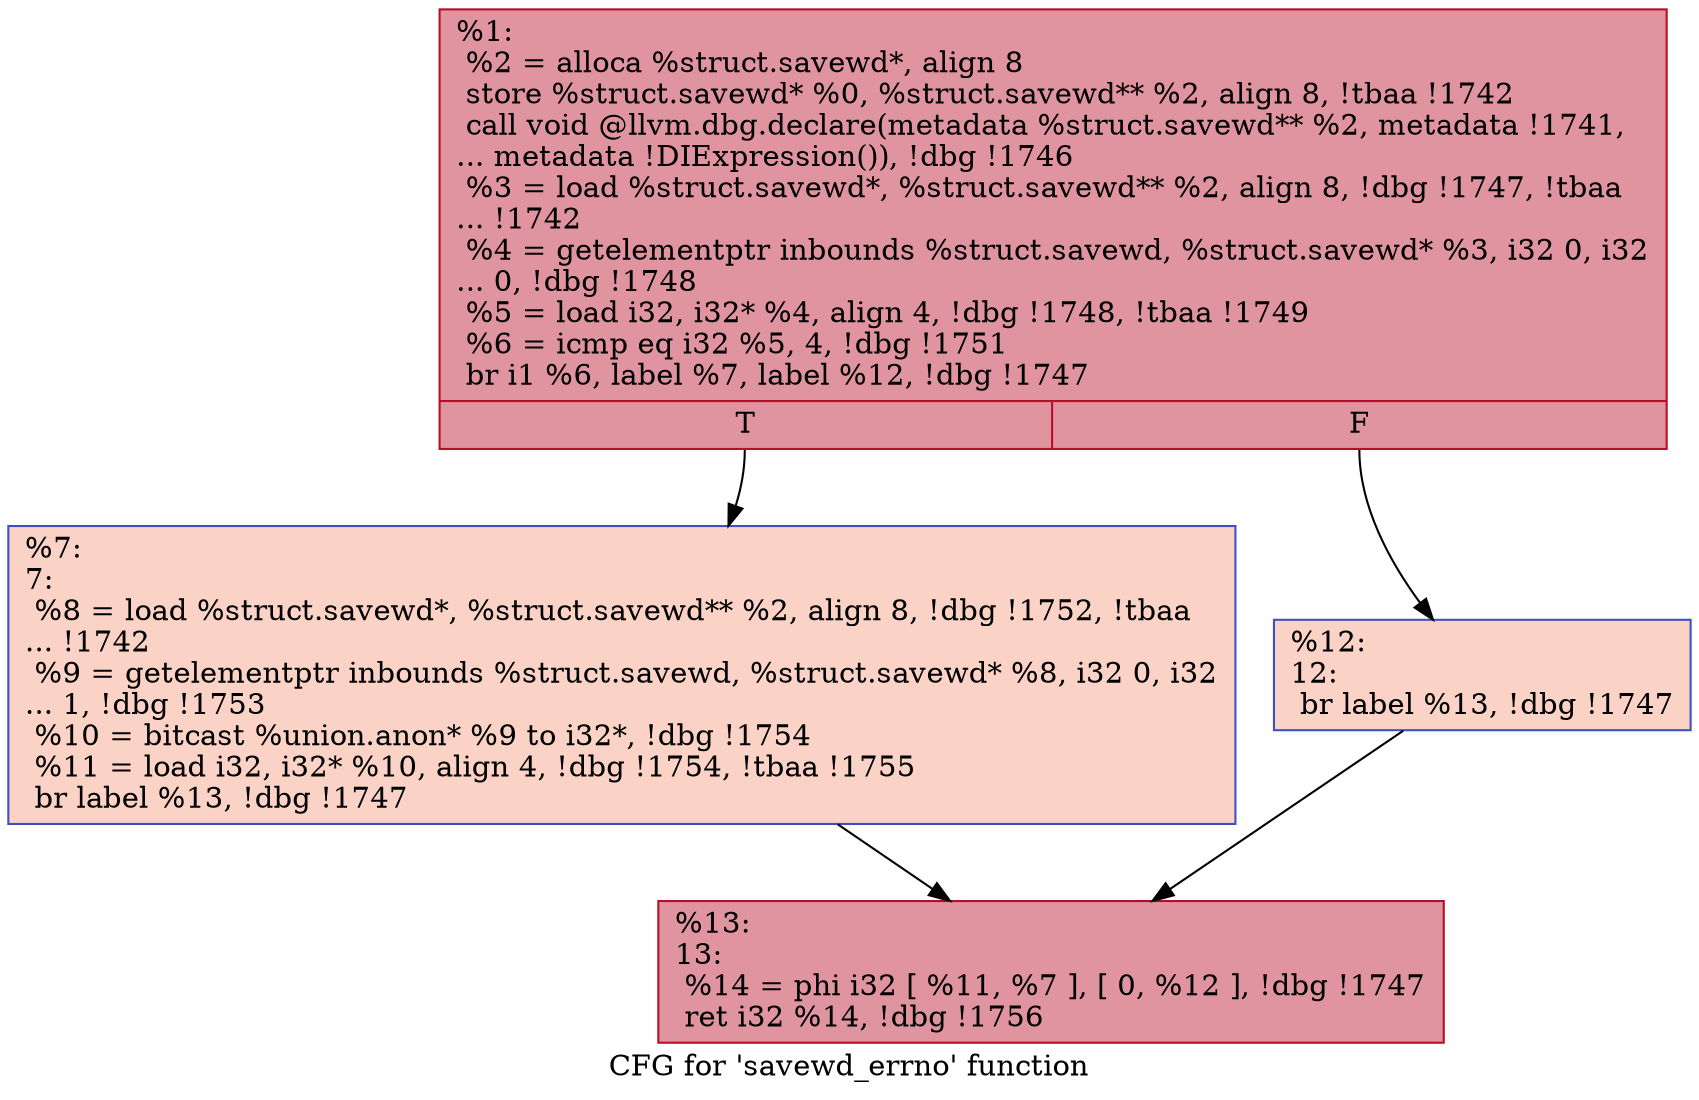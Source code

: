 digraph "CFG for 'savewd_errno' function" {
	label="CFG for 'savewd_errno' function";

	Node0x1b2b890 [shape=record,color="#b70d28ff", style=filled, fillcolor="#b70d2870",label="{%1:\l  %2 = alloca %struct.savewd*, align 8\l  store %struct.savewd* %0, %struct.savewd** %2, align 8, !tbaa !1742\l  call void @llvm.dbg.declare(metadata %struct.savewd** %2, metadata !1741,\l... metadata !DIExpression()), !dbg !1746\l  %3 = load %struct.savewd*, %struct.savewd** %2, align 8, !dbg !1747, !tbaa\l... !1742\l  %4 = getelementptr inbounds %struct.savewd, %struct.savewd* %3, i32 0, i32\l... 0, !dbg !1748\l  %5 = load i32, i32* %4, align 4, !dbg !1748, !tbaa !1749\l  %6 = icmp eq i32 %5, 4, !dbg !1751\l  br i1 %6, label %7, label %12, !dbg !1747\l|{<s0>T|<s1>F}}"];
	Node0x1b2b890:s0 -> Node0x1b2b910;
	Node0x1b2b890:s1 -> Node0x1b2b960;
	Node0x1b2b910 [shape=record,color="#3d50c3ff", style=filled, fillcolor="#f59c7d70",label="{%7:\l7:                                                \l  %8 = load %struct.savewd*, %struct.savewd** %2, align 8, !dbg !1752, !tbaa\l... !1742\l  %9 = getelementptr inbounds %struct.savewd, %struct.savewd* %8, i32 0, i32\l... 1, !dbg !1753\l  %10 = bitcast %union.anon* %9 to i32*, !dbg !1754\l  %11 = load i32, i32* %10, align 4, !dbg !1754, !tbaa !1755\l  br label %13, !dbg !1747\l}"];
	Node0x1b2b910 -> Node0x1b2b9b0;
	Node0x1b2b960 [shape=record,color="#3d50c3ff", style=filled, fillcolor="#f59c7d70",label="{%12:\l12:                                               \l  br label %13, !dbg !1747\l}"];
	Node0x1b2b960 -> Node0x1b2b9b0;
	Node0x1b2b9b0 [shape=record,color="#b70d28ff", style=filled, fillcolor="#b70d2870",label="{%13:\l13:                                               \l  %14 = phi i32 [ %11, %7 ], [ 0, %12 ], !dbg !1747\l  ret i32 %14, !dbg !1756\l}"];
}
